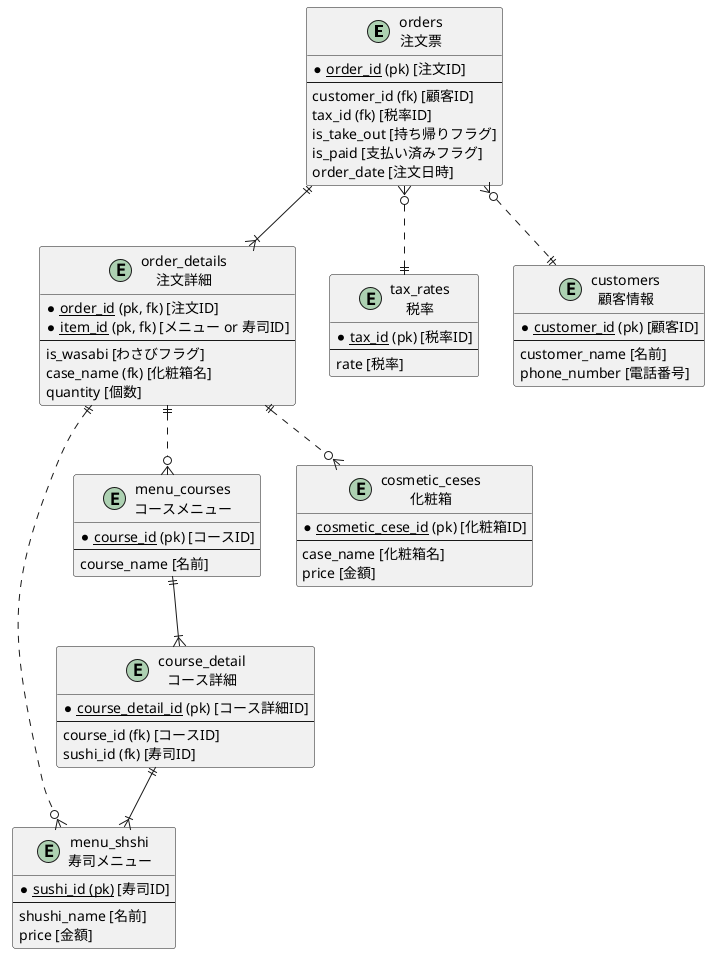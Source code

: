 @startuml

entity orders as "orders\n注文票" {
  * <u>order_id</u> (pk) [注文ID]
  --
  customer_id (fk) [顧客ID]
  tax_id (fk) [税率ID]
  is_take_out [持ち帰りフラグ]
  is_paid [支払い済みフラグ]
  order_date [注文日時]
}

entity order_details as "order_details\n注文詳細" {
  * <u>order_id</u> (pk, fk) [注文ID]
  * <u>item_id</u> (pk, fk) [メニュー or 寿司ID]
  --
  is_wasabi [わさびフラグ]
  case_name (fk) [化粧箱名]
  quantity [個数]
}

entity menu_shshi as "menu_shshi\n寿司メニュー" {
  * <u>sushi_id (pk)</u> [寿司ID]
  --
  shushi_name [名前]
  price [金額]
}

entity menu_courses as "menu_courses\nコースメニュー" {
  * <u>course_id</u> (pk) [コースID]
  --
  course_name [名前]
}

entity course_detail as "course_detail\nコース詳細" {
  * <u>course_detail_id</u> (pk) [コース詳細ID]
  --
  course_id (fk) [コースID]
  sushi_id (fk) [寿司ID]
}

entity cosmetic_ceses as "cosmetic_ceses\n化粧箱" {
  * <u>cosmetic_cese_id</u> (pk) [化粧箱ID]
  --
  case_name [化粧箱名]
  price [金額]
}

entity tax_rates as "tax_rates\n税率" {
  * <u>tax_id</u> (pk) [税率ID]
  --
  rate [税率]
}

entity customers as "customers\n顧客情報" {
  * <u>customer_id</u> (pk) [顧客ID]
  --
  customer_name [名前]
  phone_number [電話番号]
}

orders ||--|{ order_details
order_details ||..o{ menu_courses
order_details ||..o{ menu_shshi
menu_courses ||--|{ course_detail
course_detail ||--|{ menu_shshi
order_details ||..o{ cosmetic_ceses
orders }o..|| tax_rates
orders }o..|| customers

' 1 対 0 または 1
'   users ||..o| user_details
' 1 対 1
'   users ||..|| user_details
' 1 対 0 以上
'   users ||..o{ user_items
' 1 対 1 以上
'   users ||..|{ user_items

@enduml
